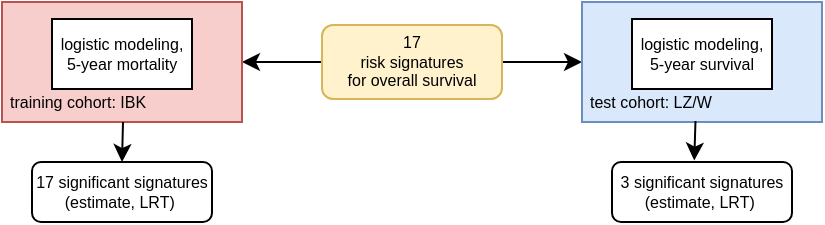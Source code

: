 <mxfile version="15.2.7" type="device"><diagram id="u2BYM14AMbCjZWMttLQE" name="Page-1"><mxGraphModel dx="621" dy="461" grid="1" gridSize="10" guides="1" tooltips="1" connect="1" arrows="1" fold="1" page="1" pageScale="1" pageWidth="690" pageHeight="980" math="1" shadow="0"><root><mxCell id="0"/><mxCell id="1" parent="0"/><mxCell id="w1Be2jXHigNbQ47syzVm-40" style="edgeStyle=orthogonalEdgeStyle;rounded=0;orthogonalLoop=1;jettySize=auto;html=1;entryX=1;entryY=0.5;entryDx=0;entryDy=0;fontSize=8;" parent="1" source="w1Be2jXHigNbQ47syzVm-1" target="w1Be2jXHigNbQ47syzVm-14" edge="1"><mxGeometry relative="1" as="geometry"/></mxCell><mxCell id="w1Be2jXHigNbQ47syzVm-41" style="edgeStyle=orthogonalEdgeStyle;rounded=0;orthogonalLoop=1;jettySize=auto;html=1;entryX=0;entryY=0.5;entryDx=0;entryDy=0;fontSize=8;" parent="1" source="w1Be2jXHigNbQ47syzVm-1" target="w1Be2jXHigNbQ47syzVm-19" edge="1"><mxGeometry relative="1" as="geometry"/></mxCell><mxCell id="w1Be2jXHigNbQ47syzVm-1" value="17&lt;br style=&quot;font-size: 8px&quot;&gt;risk signatures&lt;br&gt;for overall survival" style="rounded=1;whiteSpace=wrap;html=1;fontSize=8;fillColor=#fff2cc;strokeColor=#d6b656;" parent="1" vertex="1"><mxGeometry x="270" y="81.5" width="90" height="37" as="geometry"/></mxCell><mxCell id="w1Be2jXHigNbQ47syzVm-19" value="" style="rounded=0;whiteSpace=wrap;html=1;fontSize=8;fillColor=#dae8fc;strokeColor=#6c8ebf;" parent="1" vertex="1"><mxGeometry x="400" y="70" width="120" height="60" as="geometry"/></mxCell><mxCell id="w1Be2jXHigNbQ47syzVm-39" style="edgeStyle=orthogonalEdgeStyle;rounded=0;orthogonalLoop=1;jettySize=auto;html=1;exitX=0.75;exitY=1;exitDx=0;exitDy=0;entryX=0.457;entryY=-0.024;entryDx=0;entryDy=0;entryPerimeter=0;fontSize=8;" parent="1" source="w1Be2jXHigNbQ47syzVm-20" target="w1Be2jXHigNbQ47syzVm-37" edge="1"><mxGeometry relative="1" as="geometry"/></mxCell><mxCell id="w1Be2jXHigNbQ47syzVm-20" value="test cohort: LZ/W" style="text;html=1;strokeColor=none;fillColor=none;align=left;verticalAlign=middle;whiteSpace=wrap;rounded=0;fontSize=8;" parent="1" vertex="1"><mxGeometry x="402" y="109.5" width="73" height="20" as="geometry"/></mxCell><mxCell id="w1Be2jXHigNbQ47syzVm-11" value="logistic modeling, 5-year survival" style="rounded=0;whiteSpace=wrap;html=1;fontSize=8;" parent="1" vertex="1"><mxGeometry x="425" y="78.5" width="70" height="35" as="geometry"/></mxCell><mxCell id="w1Be2jXHigNbQ47syzVm-14" value="" style="rounded=0;whiteSpace=wrap;html=1;fontSize=8;fillColor=#f8cecc;strokeColor=#b85450;" parent="1" vertex="1"><mxGeometry x="110" y="70" width="120" height="60" as="geometry"/></mxCell><mxCell id="w1Be2jXHigNbQ47syzVm-2" value="logistic modeling, 5-year mortality" style="rounded=0;fontSize=8;whiteSpace=wrap;html=1;" parent="1" vertex="1"><mxGeometry x="135" y="78.5" width="70" height="35" as="geometry"/></mxCell><mxCell id="w1Be2jXHigNbQ47syzVm-38" style="edgeStyle=orthogonalEdgeStyle;rounded=0;orthogonalLoop=1;jettySize=auto;html=1;exitX=0.75;exitY=1;exitDx=0;exitDy=0;entryX=0.5;entryY=0;entryDx=0;entryDy=0;fontSize=8;" parent="1" source="w1Be2jXHigNbQ47syzVm-15" target="w1Be2jXHigNbQ47syzVm-35" edge="1"><mxGeometry relative="1" as="geometry"/></mxCell><mxCell id="w1Be2jXHigNbQ47syzVm-15" value="training cohort: IBK" style="text;html=1;strokeColor=none;fillColor=none;align=left;verticalAlign=middle;whiteSpace=wrap;rounded=0;fontSize=8;" parent="1" vertex="1"><mxGeometry x="112" y="110" width="78" height="20" as="geometry"/></mxCell><mxCell id="w1Be2jXHigNbQ47syzVm-35" value="17 significant signatures (estimate, LRT)&amp;nbsp;" style="rounded=1;whiteSpace=wrap;html=1;fontSize=8;" parent="1" vertex="1"><mxGeometry x="125" y="150" width="90" height="30" as="geometry"/></mxCell><mxCell id="w1Be2jXHigNbQ47syzVm-37" value="3 significant signatures (estimate, LRT)&amp;nbsp;" style="rounded=1;whiteSpace=wrap;html=1;fontSize=8;" parent="1" vertex="1"><mxGeometry x="415" y="150" width="90" height="30" as="geometry"/></mxCell></root></mxGraphModel></diagram></mxfile>